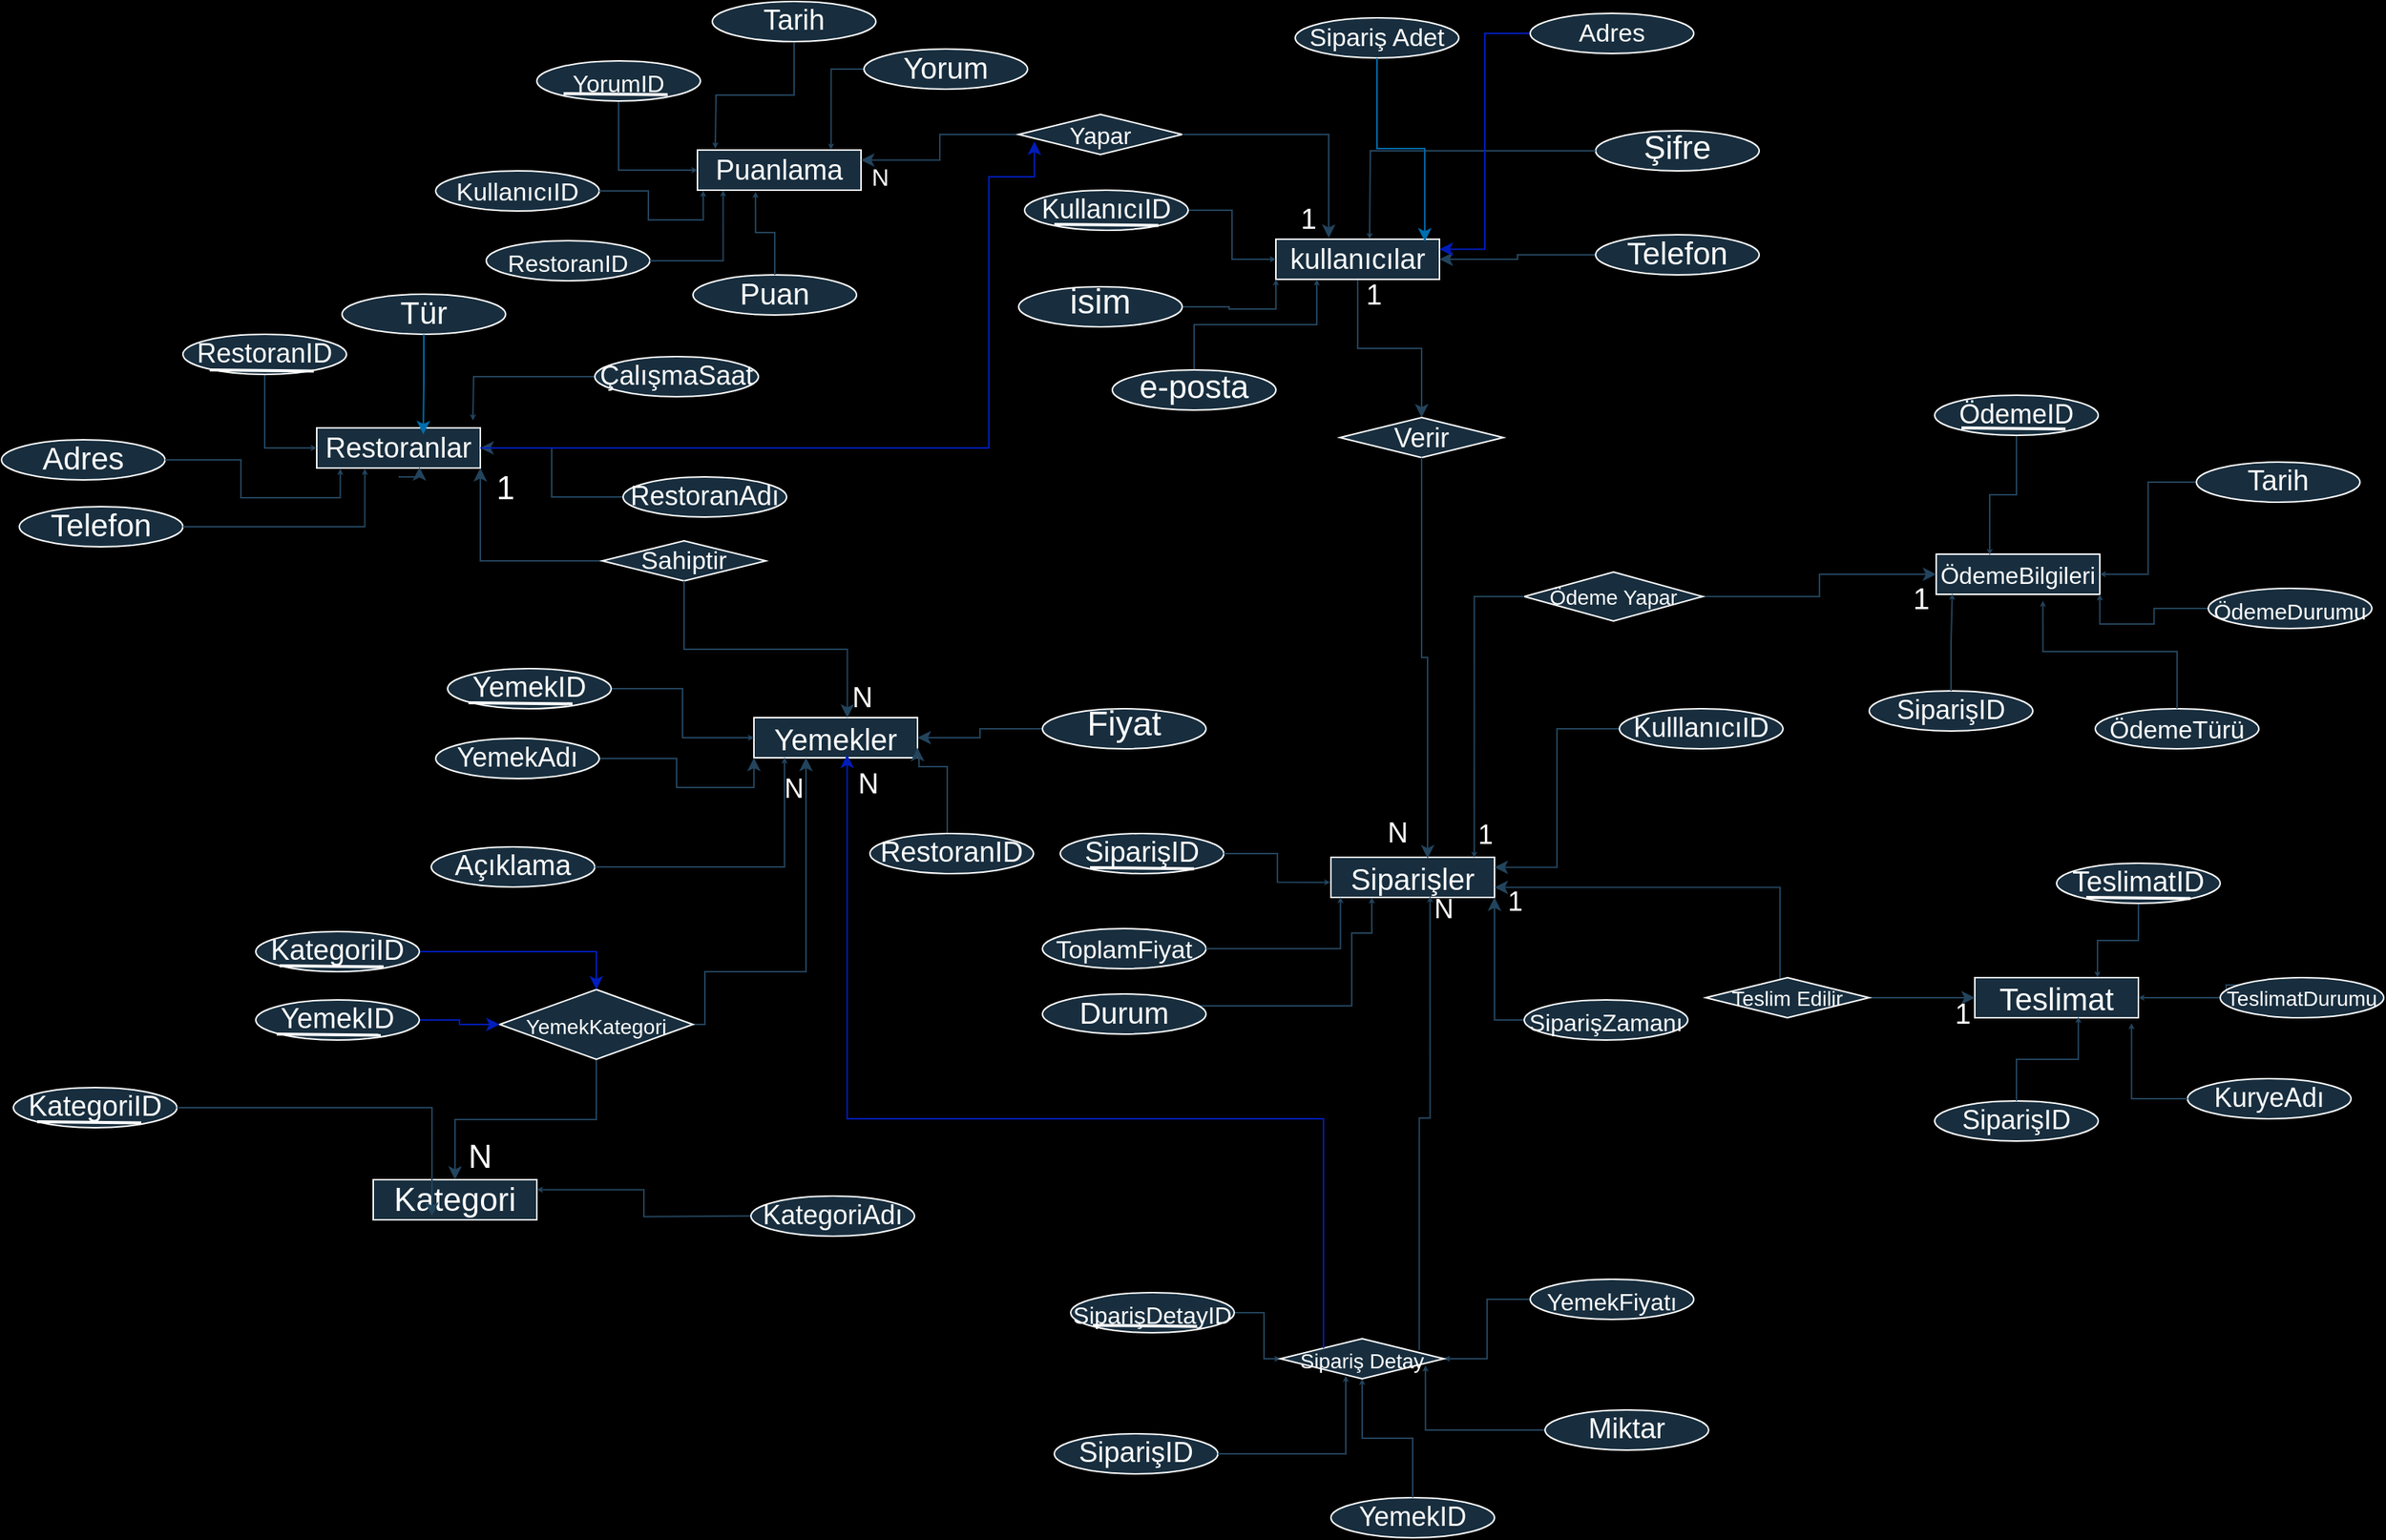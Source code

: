 <mxfile version="26.0.3">
  <diagram name="Page-1" id="SiRB-Dec5lN9ryOhnOt4">
    <mxGraphModel dx="1800" dy="1153" grid="0" gridSize="4" guides="1" tooltips="1" connect="1" arrows="1" fold="1" page="0" pageScale="1" pageWidth="850" pageHeight="1100" background="#000000" math="0" shadow="0">
      <root>
        <mxCell id="0" />
        <mxCell id="1" parent="0" />
        <mxCell id="rgg1BvajTvkb6stmxqCp-159" style="edgeStyle=orthogonalEdgeStyle;rounded=0;orthogonalLoop=1;jettySize=auto;html=1;entryX=0.5;entryY=0;entryDx=0;entryDy=0;labelBackgroundColor=none;fontColor=default;strokeColor=#23445D;" parent="1" source="rgg1BvajTvkb6stmxqCp-10" target="rgg1BvajTvkb6stmxqCp-158" edge="1">
          <mxGeometry relative="1" as="geometry" />
        </mxCell>
        <mxCell id="rgg1BvajTvkb6stmxqCp-10" value="kullanıcılar" style="rounded=0;whiteSpace=wrap;html=1;strokeWidth=1;perimeterSpacing=0;fontSize=19;labelBackgroundColor=none;fillColor=#182E3E;strokeColor=#FFFFFF;fontColor=#FFFFFF;" parent="1" vertex="1">
          <mxGeometry x="537" y="64" width="110" height="27" as="geometry" />
        </mxCell>
        <mxCell id="rgg1BvajTvkb6stmxqCp-18" style="edgeStyle=orthogonalEdgeStyle;rounded=0;orthogonalLoop=1;jettySize=auto;html=1;entryX=0;entryY=0.5;entryDx=0;entryDy=0;fontSize=10;spacing=1;verticalAlign=middle;fontFamily=Helvetica;strokeWidth=1;endSize=1;labelBackgroundColor=none;fontColor=default;strokeColor=#23445D;" parent="1" source="rgg1BvajTvkb6stmxqCp-11" target="rgg1BvajTvkb6stmxqCp-10" edge="1">
          <mxGeometry relative="1" as="geometry" />
        </mxCell>
        <mxCell id="rgg1BvajTvkb6stmxqCp-11" value="&lt;font style=&quot;font-size: 18px;&quot;&gt;KullanıcıID&lt;/font&gt;" style="ellipse;whiteSpace=wrap;html=1;verticalAlign=bottom;labelBackgroundColor=none;fontSize=18;fillColor=#182E3E;strokeColor=#FFFFFF;fontColor=#FFFFFF;" parent="1" vertex="1">
          <mxGeometry x="368" y="31" width="110" height="27" as="geometry" />
        </mxCell>
        <mxCell id="rgg1BvajTvkb6stmxqCp-21" style="edgeStyle=orthogonalEdgeStyle;rounded=0;orthogonalLoop=1;jettySize=auto;html=1;entryX=0;entryY=1;entryDx=0;entryDy=0;strokeWidth=1;align=center;verticalAlign=middle;spacing=1;fontFamily=Helvetica;fontSize=10;fontColor=default;labelBackgroundColor=none;endArrow=classic;endSize=1;strokeColor=#23445D;" parent="1" source="rgg1BvajTvkb6stmxqCp-12" target="rgg1BvajTvkb6stmxqCp-10" edge="1">
          <mxGeometry relative="1" as="geometry" />
        </mxCell>
        <mxCell id="rgg1BvajTvkb6stmxqCp-12" value="&lt;span style=&quot;font-size: 23px;&quot;&gt;isim&lt;/span&gt;" style="ellipse;whiteSpace=wrap;html=1;verticalAlign=bottom;labelBackgroundColor=none;fontSize=23;fillColor=#182E3E;strokeColor=#FFFFFF;fontColor=#FFFFFF;" parent="1" vertex="1">
          <mxGeometry x="364" y="96" width="110" height="27" as="geometry" />
        </mxCell>
        <mxCell id="rgg1BvajTvkb6stmxqCp-216" style="edgeStyle=orthogonalEdgeStyle;rounded=0;orthogonalLoop=1;jettySize=auto;html=1;entryX=0.25;entryY=1;entryDx=0;entryDy=0;strokeWidth=1;align=center;verticalAlign=middle;spacing=1;fontFamily=Helvetica;fontSize=10;fontColor=default;labelBackgroundColor=none;endArrow=classic;endSize=1;strokeColor=#23445D;" parent="1" source="rgg1BvajTvkb6stmxqCp-13" target="rgg1BvajTvkb6stmxqCp-10" edge="1">
          <mxGeometry relative="1" as="geometry" />
        </mxCell>
        <mxCell id="rgg1BvajTvkb6stmxqCp-13" value="&lt;span style=&quot;font-size: 22px;&quot;&gt;e-posta&lt;/span&gt;" style="ellipse;whiteSpace=wrap;html=1;verticalAlign=bottom;labelBackgroundColor=none;fontSize=22;fillColor=#182E3E;strokeColor=#FFFFFF;fontColor=#FFFFFF;" parent="1" vertex="1">
          <mxGeometry x="427" y="152" width="110" height="27" as="geometry" />
        </mxCell>
        <mxCell id="rgg1BvajTvkb6stmxqCp-217" style="edgeStyle=orthogonalEdgeStyle;rounded=0;orthogonalLoop=1;jettySize=auto;html=1;entryX=1;entryY=0.5;entryDx=0;entryDy=0;labelBackgroundColor=none;fontColor=default;strokeColor=#23445D;" parent="1" source="rgg1BvajTvkb6stmxqCp-14" target="rgg1BvajTvkb6stmxqCp-10" edge="1">
          <mxGeometry relative="1" as="geometry" />
        </mxCell>
        <mxCell id="rgg1BvajTvkb6stmxqCp-14" value="&lt;span style=&quot;font-size: 21px;&quot;&gt;Telefon&lt;/span&gt;" style="ellipse;whiteSpace=wrap;html=1;verticalAlign=bottom;labelBackgroundColor=none;fontSize=21;fillColor=#182E3E;strokeColor=#FFFFFF;fontColor=#FFFFFF;" parent="1" vertex="1">
          <mxGeometry x="752" y="61" width="110" height="27" as="geometry" />
        </mxCell>
        <mxCell id="rgg1BvajTvkb6stmxqCp-15" value="&lt;font style=&quot;font-size: 22px;&quot;&gt;Şifre&lt;/font&gt;" style="ellipse;whiteSpace=wrap;html=1;verticalAlign=bottom;labelBackgroundColor=none;fontSize=22;fillColor=#182E3E;strokeColor=#FFFFFF;fontColor=#FFFFFF;" parent="1" vertex="1">
          <mxGeometry x="752" y="-9" width="110" height="27" as="geometry" />
        </mxCell>
        <mxCell id="rgg1BvajTvkb6stmxqCp-23" style="edgeStyle=orthogonalEdgeStyle;rounded=0;orthogonalLoop=1;jettySize=auto;html=1;entryX=1.029;entryY=0.13;entryDx=0;entryDy=0;entryPerimeter=0;exitX=0;exitY=0.5;exitDx=0;exitDy=0;strokeWidth=1;align=center;verticalAlign=middle;spacing=1;fontFamily=Helvetica;fontSize=10;fontColor=default;labelBackgroundColor=none;endArrow=classic;endSize=1;strokeColor=#23445D;" parent="1" source="rgg1BvajTvkb6stmxqCp-15" edge="1">
          <mxGeometry relative="1" as="geometry">
            <mxPoint x="622.97" y="57.4" as="sourcePoint" />
            <mxPoint x="600" y="63.96" as="targetPoint" />
          </mxGeometry>
        </mxCell>
        <mxCell id="rgg1BvajTvkb6stmxqCp-27" value="Restoranlar" style="rounded=0;whiteSpace=wrap;html=1;strokeWidth=1;perimeterSpacing=0;fontSize=19;labelBackgroundColor=none;fillColor=#182E3E;strokeColor=#FFFFFF;fontColor=#FFFFFF;" parent="1" vertex="1">
          <mxGeometry x="-108" y="191" width="110" height="27" as="geometry" />
        </mxCell>
        <mxCell id="rgg1BvajTvkb6stmxqCp-35" style="edgeStyle=orthogonalEdgeStyle;rounded=0;orthogonalLoop=1;jettySize=auto;html=1;entryX=0;entryY=0.5;entryDx=0;entryDy=0;strokeWidth=1;align=center;verticalAlign=middle;spacing=1;fontFamily=Helvetica;fontSize=10;fontColor=default;labelBackgroundColor=none;endArrow=classic;endSize=1;strokeColor=#23445D;" parent="1" source="rgg1BvajTvkb6stmxqCp-28" target="rgg1BvajTvkb6stmxqCp-27" edge="1">
          <mxGeometry relative="1" as="geometry" />
        </mxCell>
        <mxCell id="rgg1BvajTvkb6stmxqCp-28" value="&lt;span style=&quot;font-size: 18px;&quot;&gt;RestoranID&lt;/span&gt;" style="ellipse;whiteSpace=wrap;html=1;verticalAlign=bottom;labelBackgroundColor=none;fontSize=18;fillColor=#182E3E;strokeColor=#FFFFFF;fontColor=#FFFFFF;" parent="1" vertex="1">
          <mxGeometry x="-198" y="128" width="110" height="27" as="geometry" />
        </mxCell>
        <mxCell id="rgg1BvajTvkb6stmxqCp-211" style="edgeStyle=orthogonalEdgeStyle;rounded=0;orthogonalLoop=1;jettySize=auto;html=1;entryX=1;entryY=0.5;entryDx=0;entryDy=0;labelBackgroundColor=none;fontColor=default;strokeColor=#23445D;" parent="1" source="rgg1BvajTvkb6stmxqCp-31" target="rgg1BvajTvkb6stmxqCp-27" edge="1">
          <mxGeometry relative="1" as="geometry" />
        </mxCell>
        <mxCell id="rgg1BvajTvkb6stmxqCp-31" value="&lt;span style=&quot;font-size: 18px;&quot;&gt;RestoranAdı&lt;/span&gt;" style="ellipse;whiteSpace=wrap;html=1;verticalAlign=bottom;labelBackgroundColor=none;fontSize=18;fillColor=#182E3E;strokeColor=#FFFFFF;fontColor=#FFFFFF;" parent="1" vertex="1">
          <mxGeometry x="98" y="224" width="110" height="27" as="geometry" />
        </mxCell>
        <mxCell id="rgg1BvajTvkb6stmxqCp-32" value="&lt;span style=&quot;font-size: 21px;&quot;&gt;Adres&lt;/span&gt;" style="ellipse;whiteSpace=wrap;html=1;verticalAlign=bottom;labelBackgroundColor=none;fontSize=21;fillColor=#182E3E;strokeColor=#FFFFFF;fontColor=#FFFFFF;" parent="1" vertex="1">
          <mxGeometry x="-320" y="199" width="110" height="27" as="geometry" />
        </mxCell>
        <mxCell id="rgg1BvajTvkb6stmxqCp-33" value="&lt;span style=&quot;font-size: 21px;&quot;&gt;Telefon&lt;/span&gt;" style="ellipse;whiteSpace=wrap;html=1;verticalAlign=bottom;labelBackgroundColor=none;fontSize=21;fillColor=#182E3E;strokeColor=#FFFFFF;fontColor=#FFFFFF;" parent="1" vertex="1">
          <mxGeometry x="-308" y="244" width="110" height="27" as="geometry" />
        </mxCell>
        <mxCell id="rgg1BvajTvkb6stmxqCp-41" style="edgeStyle=orthogonalEdgeStyle;rounded=0;orthogonalLoop=1;jettySize=auto;html=1;strokeWidth=1;align=center;verticalAlign=middle;spacing=1;fontFamily=Helvetica;fontSize=10;fontColor=default;labelBackgroundColor=none;endArrow=classic;endSize=1;strokeColor=#23445D;" parent="1" source="rgg1BvajTvkb6stmxqCp-34" edge="1">
          <mxGeometry relative="1" as="geometry">
            <mxPoint x="-3" y="186" as="targetPoint" />
          </mxGeometry>
        </mxCell>
        <mxCell id="rgg1BvajTvkb6stmxqCp-34" value="&lt;span style=&quot;font-size: 18px;&quot;&gt;ÇalışmaSaat&lt;/span&gt;" style="ellipse;whiteSpace=wrap;html=1;verticalAlign=bottom;labelBackgroundColor=none;fontSize=18;fillColor=#182E3E;strokeColor=#FFFFFF;fontColor=#FFFFFF;" parent="1" vertex="1">
          <mxGeometry x="79" y="143" width="110" height="27" as="geometry" />
        </mxCell>
        <mxCell id="rgg1BvajTvkb6stmxqCp-38" style="edgeStyle=orthogonalEdgeStyle;rounded=0;orthogonalLoop=1;jettySize=auto;html=1;entryX=0.144;entryY=1.019;entryDx=0;entryDy=0;entryPerimeter=0;strokeWidth=1;align=center;verticalAlign=middle;spacing=1;fontFamily=Helvetica;fontSize=10;fontColor=default;labelBackgroundColor=none;endArrow=classic;endSize=1;strokeColor=#23445D;" parent="1" source="rgg1BvajTvkb6stmxqCp-32" target="rgg1BvajTvkb6stmxqCp-27" edge="1">
          <mxGeometry relative="1" as="geometry" />
        </mxCell>
        <mxCell id="rgg1BvajTvkb6stmxqCp-40" style="edgeStyle=orthogonalEdgeStyle;rounded=0;orthogonalLoop=1;jettySize=auto;html=1;entryX=0.294;entryY=1.019;entryDx=0;entryDy=0;entryPerimeter=0;strokeWidth=1;align=center;verticalAlign=middle;spacing=1;fontFamily=Helvetica;fontSize=10;fontColor=default;labelBackgroundColor=none;endArrow=classic;endSize=1;strokeColor=#23445D;" parent="1" source="rgg1BvajTvkb6stmxqCp-33" target="rgg1BvajTvkb6stmxqCp-27" edge="1">
          <mxGeometry relative="1" as="geometry" />
        </mxCell>
        <mxCell id="rgg1BvajTvkb6stmxqCp-42" value="Yemekler" style="rounded=0;whiteSpace=wrap;html=1;strokeWidth=1;perimeterSpacing=0;fontSize=20;labelBackgroundColor=none;fillColor=#182E3E;strokeColor=#FFFFFF;fontColor=#FFFFFF;" parent="1" vertex="1">
          <mxGeometry x="186" y="386" width="110" height="27" as="geometry" />
        </mxCell>
        <mxCell id="rgg1BvajTvkb6stmxqCp-49" style="edgeStyle=orthogonalEdgeStyle;rounded=0;orthogonalLoop=1;jettySize=auto;html=1;entryX=0;entryY=0.5;entryDx=0;entryDy=0;strokeWidth=1;align=center;verticalAlign=middle;spacing=1;fontFamily=Helvetica;fontSize=10;fontColor=default;labelBackgroundColor=none;endArrow=classic;endSize=1;strokeColor=#23445D;" parent="1" source="rgg1BvajTvkb6stmxqCp-43" target="rgg1BvajTvkb6stmxqCp-42" edge="1">
          <mxGeometry relative="1" as="geometry" />
        </mxCell>
        <mxCell id="rgg1BvajTvkb6stmxqCp-43" value="&lt;span style=&quot;font-size: 19px;&quot;&gt;YemekID&lt;/span&gt;" style="ellipse;whiteSpace=wrap;html=1;verticalAlign=bottom;labelBackgroundColor=none;fontSize=19;fillColor=#182E3E;strokeColor=#FFFFFF;fontColor=#FFFFFF;" parent="1" vertex="1">
          <mxGeometry x="-20" y="353" width="110" height="27" as="geometry" />
        </mxCell>
        <mxCell id="rgg1BvajTvkb6stmxqCp-209" style="edgeStyle=orthogonalEdgeStyle;rounded=0;orthogonalLoop=1;jettySize=auto;html=1;entryX=0;entryY=1;entryDx=0;entryDy=0;labelBackgroundColor=none;fontColor=default;strokeColor=#23445D;" parent="1" source="rgg1BvajTvkb6stmxqCp-44" target="rgg1BvajTvkb6stmxqCp-42" edge="1">
          <mxGeometry relative="1" as="geometry" />
        </mxCell>
        <mxCell id="rgg1BvajTvkb6stmxqCp-44" value="&lt;span style=&quot;font-size: 18px;&quot;&gt;YemekAdı&lt;/span&gt;" style="ellipse;whiteSpace=wrap;html=1;verticalAlign=bottom;labelBackgroundColor=none;fontSize=18;fillColor=#182E3E;strokeColor=#FFFFFF;fontColor=#FFFFFF;" parent="1" vertex="1">
          <mxGeometry x="-28" y="400" width="110" height="27" as="geometry" />
        </mxCell>
        <mxCell id="rgg1BvajTvkb6stmxqCp-45" value="&lt;span style=&quot;font-size: 19px;&quot;&gt;Açıklama&lt;/span&gt;" style="ellipse;whiteSpace=wrap;html=1;verticalAlign=bottom;labelBackgroundColor=none;fontSize=19;fillColor=#182E3E;strokeColor=#FFFFFF;fontColor=#FFFFFF;" parent="1" vertex="1">
          <mxGeometry x="-31" y="473" width="110" height="27" as="geometry" />
        </mxCell>
        <mxCell id="rgg1BvajTvkb6stmxqCp-248" style="edgeStyle=orthogonalEdgeStyle;rounded=0;orthogonalLoop=1;jettySize=auto;html=1;entryX=1;entryY=0.5;entryDx=0;entryDy=0;labelBackgroundColor=none;fontColor=default;strokeColor=#23445D;" parent="1" source="rgg1BvajTvkb6stmxqCp-46" target="rgg1BvajTvkb6stmxqCp-42" edge="1">
          <mxGeometry relative="1" as="geometry" />
        </mxCell>
        <mxCell id="rgg1BvajTvkb6stmxqCp-46" value="&lt;span style=&quot;font-size: 23px;&quot;&gt;Fiyat&lt;/span&gt;" style="ellipse;whiteSpace=wrap;html=1;verticalAlign=bottom;labelBackgroundColor=none;fontSize=23;fillColor=#182E3E;strokeColor=#FFFFFF;fontColor=#FFFFFF;" parent="1" vertex="1">
          <mxGeometry x="380" y="380" width="110" height="27" as="geometry" />
        </mxCell>
        <mxCell id="rgg1BvajTvkb6stmxqCp-208" style="edgeStyle=orthogonalEdgeStyle;rounded=0;orthogonalLoop=1;jettySize=auto;html=1;entryX=1;entryY=0.75;entryDx=0;entryDy=0;labelBackgroundColor=none;fontColor=default;strokeColor=#23445D;" parent="1" source="rgg1BvajTvkb6stmxqCp-48" target="rgg1BvajTvkb6stmxqCp-42" edge="1">
          <mxGeometry relative="1" as="geometry">
            <mxPoint x="296" y="412" as="targetPoint" />
            <Array as="points">
              <mxPoint x="316" y="419" />
              <mxPoint x="297" y="419" />
              <mxPoint x="297" y="412" />
            </Array>
          </mxGeometry>
        </mxCell>
        <mxCell id="rgg1BvajTvkb6stmxqCp-48" value="&lt;span style=&quot;font-size: 19px;&quot;&gt;RestoranID&lt;/span&gt;" style="ellipse;whiteSpace=wrap;html=1;verticalAlign=bottom;labelBackgroundColor=none;fontSize=19;fillColor=#182E3E;strokeColor=#FFFFFF;fontColor=#FFFFFF;" parent="1" vertex="1">
          <mxGeometry x="264" y="464" width="110" height="27" as="geometry" />
        </mxCell>
        <mxCell id="rgg1BvajTvkb6stmxqCp-51" style="edgeStyle=orthogonalEdgeStyle;rounded=0;orthogonalLoop=1;jettySize=auto;html=1;entryX=0.187;entryY=0.991;entryDx=0;entryDy=0;entryPerimeter=0;strokeWidth=1;align=center;verticalAlign=middle;spacing=1;fontFamily=Helvetica;fontSize=10;fontColor=default;labelBackgroundColor=none;endArrow=classic;endSize=1;strokeColor=#23445D;" parent="1" source="rgg1BvajTvkb6stmxqCp-45" target="rgg1BvajTvkb6stmxqCp-42" edge="1">
          <mxGeometry relative="1" as="geometry" />
        </mxCell>
        <mxCell id="rgg1BvajTvkb6stmxqCp-55" value="Siparişler" style="rounded=0;whiteSpace=wrap;html=1;strokeWidth=1;perimeterSpacing=0;fontSize=20;labelBackgroundColor=none;verticalAlign=middle;fillColor=#182E3E;strokeColor=#FFFFFF;fontColor=#FFFFFF;" parent="1" vertex="1">
          <mxGeometry x="574" y="480" width="110" height="27" as="geometry" />
        </mxCell>
        <mxCell id="rgg1BvajTvkb6stmxqCp-56" value="&lt;span style=&quot;font-size: 19px;&quot;&gt;SiparişID&lt;/span&gt;" style="ellipse;whiteSpace=wrap;html=1;verticalAlign=bottom;labelBackgroundColor=none;fontSize=19;fillColor=#182E3E;strokeColor=#FFFFFF;fontColor=#FFFFFF;" parent="1" vertex="1">
          <mxGeometry x="392" y="464" width="110" height="27" as="geometry" />
        </mxCell>
        <mxCell id="rgg1BvajTvkb6stmxqCp-246" style="edgeStyle=orthogonalEdgeStyle;rounded=0;orthogonalLoop=1;jettySize=auto;html=1;entryX=1;entryY=1;entryDx=0;entryDy=0;labelBackgroundColor=none;fontColor=default;strokeColor=#23445D;" parent="1" source="rgg1BvajTvkb6stmxqCp-60" target="rgg1BvajTvkb6stmxqCp-55" edge="1">
          <mxGeometry relative="1" as="geometry" />
        </mxCell>
        <mxCell id="rgg1BvajTvkb6stmxqCp-60" value="&lt;span style=&quot;font-size: 16px;&quot;&gt;SiparişZamanı&lt;/span&gt;" style="ellipse;whiteSpace=wrap;html=1;verticalAlign=bottom;labelBackgroundColor=none;fontSize=16;fillColor=#182E3E;strokeColor=#FFFFFF;fontColor=#FFFFFF;" parent="1" vertex="1">
          <mxGeometry x="704" y="576" width="110" height="27" as="geometry" />
        </mxCell>
        <mxCell id="rgg1BvajTvkb6stmxqCp-263" style="edgeStyle=orthogonalEdgeStyle;rounded=0;orthogonalLoop=1;jettySize=auto;html=1;entryX=1;entryY=0.25;entryDx=0;entryDy=0;labelBackgroundColor=none;fontColor=default;strokeColor=#23445D;" parent="1" source="rgg1BvajTvkb6stmxqCp-61" target="rgg1BvajTvkb6stmxqCp-55" edge="1">
          <mxGeometry relative="1" as="geometry" />
        </mxCell>
        <mxCell id="rgg1BvajTvkb6stmxqCp-61" value="&lt;span style=&quot;font-size: 18px;&quot;&gt;KulllanıcıID&lt;/span&gt;" style="ellipse;whiteSpace=wrap;html=1;verticalAlign=bottom;labelBackgroundColor=none;fontSize=18;fillColor=#182E3E;strokeColor=#FFFFFF;fontColor=#FFFFFF;" parent="1" vertex="1">
          <mxGeometry x="768" y="380" width="110" height="27" as="geometry" />
        </mxCell>
        <mxCell id="rgg1BvajTvkb6stmxqCp-62" value="&lt;span style=&quot;font-size: 17px;&quot;&gt;ToplamFiyat&lt;/span&gt;" style="ellipse;whiteSpace=wrap;html=1;verticalAlign=bottom;labelBackgroundColor=none;fontSize=17;fillColor=#182E3E;strokeColor=#FFFFFF;fontColor=#FFFFFF;" parent="1" vertex="1">
          <mxGeometry x="380" y="528" width="110" height="27" as="geometry" />
        </mxCell>
        <mxCell id="rgg1BvajTvkb6stmxqCp-67" style="edgeStyle=orthogonalEdgeStyle;rounded=0;orthogonalLoop=1;jettySize=auto;html=1;entryX=0.25;entryY=1;entryDx=0;entryDy=0;strokeWidth=1;align=center;verticalAlign=middle;spacing=1;fontFamily=Helvetica;fontSize=10;fontColor=default;labelBackgroundColor=none;endArrow=classic;endSize=1;strokeColor=#23445D;" parent="1" source="rgg1BvajTvkb6stmxqCp-63" target="rgg1BvajTvkb6stmxqCp-55" edge="1">
          <mxGeometry relative="1" as="geometry">
            <Array as="points">
              <mxPoint x="588" y="580" />
              <mxPoint x="588" y="531" />
              <mxPoint x="602" y="531" />
            </Array>
          </mxGeometry>
        </mxCell>
        <mxCell id="rgg1BvajTvkb6stmxqCp-63" value="&lt;span style=&quot;font-size: 20px;&quot;&gt;Durum&lt;/span&gt;" style="ellipse;whiteSpace=wrap;html=1;verticalAlign=bottom;labelBackgroundColor=none;fontSize=20;fillColor=#182E3E;strokeColor=#FFFFFF;fontColor=#FFFFFF;" parent="1" vertex="1">
          <mxGeometry x="380" y="572" width="110" height="27" as="geometry" />
        </mxCell>
        <mxCell id="rgg1BvajTvkb6stmxqCp-65" style="edgeStyle=orthogonalEdgeStyle;rounded=0;orthogonalLoop=1;jettySize=auto;html=1;entryX=-0.004;entryY=0.624;entryDx=0;entryDy=0;entryPerimeter=0;strokeWidth=1;align=center;verticalAlign=middle;spacing=1;fontFamily=Helvetica;fontSize=10;fontColor=default;labelBackgroundColor=none;endArrow=classic;endSize=1;strokeColor=#23445D;" parent="1" source="rgg1BvajTvkb6stmxqCp-56" target="rgg1BvajTvkb6stmxqCp-55" edge="1">
          <mxGeometry relative="1" as="geometry" />
        </mxCell>
        <mxCell id="rgg1BvajTvkb6stmxqCp-76" style="edgeStyle=orthogonalEdgeStyle;rounded=0;orthogonalLoop=1;jettySize=auto;html=1;entryX=0;entryY=0.5;entryDx=0;entryDy=0;strokeWidth=1;align=center;verticalAlign=middle;spacing=1;fontFamily=Helvetica;fontSize=10;fontColor=default;labelBackgroundColor=none;endArrow=classic;endSize=1;strokeColor=#23445D;" parent="1" source="rgg1BvajTvkb6stmxqCp-71" target="zRAUlzC_x7UfzdTdLHH2-17" edge="1">
          <mxGeometry relative="1" as="geometry">
            <mxPoint x="535" y="813.5" as="targetPoint" />
          </mxGeometry>
        </mxCell>
        <mxCell id="rgg1BvajTvkb6stmxqCp-71" value="&lt;span style=&quot;font-size: 16px;&quot;&gt;SiparişDetayID&lt;/span&gt;" style="ellipse;whiteSpace=wrap;html=1;verticalAlign=bottom;labelBackgroundColor=none;fontSize=16;fillColor=#182E3E;strokeColor=#FFFFFF;fontColor=#FFFFFF;" parent="1" vertex="1">
          <mxGeometry x="399" y="773" width="110" height="27" as="geometry" />
        </mxCell>
        <mxCell id="rgg1BvajTvkb6stmxqCp-72" value="&lt;span style=&quot;font-size: 19px;&quot;&gt;SiparişID&lt;/span&gt;" style="ellipse;whiteSpace=wrap;html=1;verticalAlign=bottom;labelBackgroundColor=none;fontSize=19;fillColor=#182E3E;strokeColor=#FFFFFF;fontColor=#FFFFFF;" parent="1" vertex="1">
          <mxGeometry x="388" y="868" width="110" height="27" as="geometry" />
        </mxCell>
        <mxCell id="rgg1BvajTvkb6stmxqCp-73" value="&lt;span style=&quot;font-size: 18px;&quot;&gt;YemekID&lt;/span&gt;" style="ellipse;whiteSpace=wrap;html=1;verticalAlign=bottom;labelBackgroundColor=none;fontSize=18;fillColor=#182E3E;strokeColor=#FFFFFF;fontColor=#FFFFFF;" parent="1" vertex="1">
          <mxGeometry x="574" y="911" width="110" height="27" as="geometry" />
        </mxCell>
        <mxCell id="rgg1BvajTvkb6stmxqCp-80" style="edgeStyle=orthogonalEdgeStyle;rounded=0;orthogonalLoop=1;jettySize=auto;html=1;entryX=0.887;entryY=0.668;entryDx=0;entryDy=0;strokeWidth=1;align=center;verticalAlign=middle;spacing=1;fontFamily=Helvetica;fontSize=10;fontColor=default;labelBackgroundColor=none;endArrow=classic;endSize=1;strokeColor=#23445D;entryPerimeter=0;" parent="1" source="rgg1BvajTvkb6stmxqCp-74" target="zRAUlzC_x7UfzdTdLHH2-17" edge="1">
          <mxGeometry relative="1" as="geometry">
            <mxPoint x="645" y="827" as="targetPoint" />
          </mxGeometry>
        </mxCell>
        <mxCell id="rgg1BvajTvkb6stmxqCp-74" value="&lt;span style=&quot;font-size: 19px;&quot;&gt;Miktar&lt;/span&gt;" style="ellipse;whiteSpace=wrap;html=1;verticalAlign=bottom;labelBackgroundColor=none;fontSize=19;fillColor=#182E3E;strokeColor=#FFFFFF;fontColor=#FFFFFF;" parent="1" vertex="1">
          <mxGeometry x="718" y="852" width="110" height="27" as="geometry" />
        </mxCell>
        <mxCell id="rgg1BvajTvkb6stmxqCp-79" style="edgeStyle=orthogonalEdgeStyle;rounded=0;orthogonalLoop=1;jettySize=auto;html=1;entryX=1;entryY=0.5;entryDx=0;entryDy=0;strokeWidth=1;align=center;verticalAlign=middle;spacing=1;fontFamily=Helvetica;fontSize=10;fontColor=default;labelBackgroundColor=none;endArrow=classic;endSize=1;strokeColor=#23445D;" parent="1" source="rgg1BvajTvkb6stmxqCp-75" target="zRAUlzC_x7UfzdTdLHH2-17" edge="1">
          <mxGeometry relative="1" as="geometry">
            <mxPoint x="645" y="813.5" as="targetPoint" />
          </mxGeometry>
        </mxCell>
        <mxCell id="rgg1BvajTvkb6stmxqCp-75" value="&lt;span style=&quot;font-size: 16px;&quot;&gt;YemekFiyatı&lt;/span&gt;" style="ellipse;whiteSpace=wrap;html=1;verticalAlign=bottom;labelBackgroundColor=none;fontSize=16;fillColor=#182E3E;strokeColor=#FFFFFF;fontColor=#FFFFFF;" parent="1" vertex="1">
          <mxGeometry x="708" y="764" width="110" height="27" as="geometry" />
        </mxCell>
        <mxCell id="rgg1BvajTvkb6stmxqCp-77" style="edgeStyle=orthogonalEdgeStyle;rounded=0;orthogonalLoop=1;jettySize=auto;html=1;entryX=0.4;entryY=0.926;entryDx=0;entryDy=0;entryPerimeter=0;strokeWidth=1;align=center;verticalAlign=middle;spacing=1;fontFamily=Helvetica;fontSize=10;fontColor=default;labelBackgroundColor=none;endArrow=classic;endSize=1;strokeColor=#23445D;" parent="1" source="rgg1BvajTvkb6stmxqCp-72" target="zRAUlzC_x7UfzdTdLHH2-17" edge="1">
          <mxGeometry relative="1" as="geometry">
            <mxPoint x="544.46" y="827" as="targetPoint" />
          </mxGeometry>
        </mxCell>
        <mxCell id="rgg1BvajTvkb6stmxqCp-78" style="edgeStyle=orthogonalEdgeStyle;rounded=0;orthogonalLoop=1;jettySize=auto;html=1;entryX=0.5;entryY=1;entryDx=0;entryDy=0;strokeWidth=1;align=center;verticalAlign=middle;spacing=1;fontFamily=Helvetica;fontSize=10;fontColor=default;labelBackgroundColor=none;endArrow=classic;endSize=1;strokeColor=#23445D;" parent="1" source="rgg1BvajTvkb6stmxqCp-73" target="zRAUlzC_x7UfzdTdLHH2-17" edge="1">
          <mxGeometry relative="1" as="geometry">
            <mxPoint x="558.65" y="828.026" as="targetPoint" />
          </mxGeometry>
        </mxCell>
        <mxCell id="rgg1BvajTvkb6stmxqCp-83" value="ÖdemeBilgileri" style="rounded=0;whiteSpace=wrap;html=1;strokeWidth=1;perimeterSpacing=0;fontSize=16;labelBackgroundColor=none;fillColor=#182E3E;strokeColor=#FFFFFF;fontColor=#FFFFFF;" parent="1" vertex="1">
          <mxGeometry x="981.05" y="276" width="110" height="27" as="geometry" />
        </mxCell>
        <mxCell id="rgg1BvajTvkb6stmxqCp-89" style="edgeStyle=orthogonalEdgeStyle;rounded=0;orthogonalLoop=1;jettySize=auto;html=1;entryX=0.327;entryY=0.02;entryDx=0;entryDy=0;strokeWidth=1;align=center;verticalAlign=middle;spacing=1;fontFamily=Helvetica;fontSize=10;fontColor=default;labelBackgroundColor=none;endArrow=classic;endSize=1;entryPerimeter=0;strokeColor=#23445D;" parent="1" source="rgg1BvajTvkb6stmxqCp-84" target="rgg1BvajTvkb6stmxqCp-83" edge="1">
          <mxGeometry relative="1" as="geometry" />
        </mxCell>
        <mxCell id="rgg1BvajTvkb6stmxqCp-84" value="&lt;span style=&quot;font-size: 18px;&quot;&gt;ÖdemeID&lt;/span&gt;" style="ellipse;whiteSpace=wrap;html=1;verticalAlign=bottom;labelBackgroundColor=none;fontSize=18;fillColor=#182E3E;strokeColor=#FFFFFF;fontColor=#FFFFFF;" parent="1" vertex="1">
          <mxGeometry x="980" y="169" width="110" height="27" as="geometry" />
        </mxCell>
        <mxCell id="rgg1BvajTvkb6stmxqCp-85" value="&lt;span style=&quot;font-size: 18px;&quot;&gt;SiparişID&lt;/span&gt;" style="ellipse;whiteSpace=wrap;html=1;verticalAlign=bottom;labelBackgroundColor=none;fontSize=18;fillColor=#182E3E;strokeColor=#FFFFFF;fontColor=#FFFFFF;" parent="1" vertex="1">
          <mxGeometry x="936" y="368" width="110" height="27" as="geometry" />
        </mxCell>
        <mxCell id="rgg1BvajTvkb6stmxqCp-86" value="&lt;span style=&quot;font-size: 17px;&quot;&gt;ÖdemeTürü&lt;/span&gt;" style="ellipse;whiteSpace=wrap;html=1;verticalAlign=bottom;labelBackgroundColor=none;fontSize=17;fillColor=#182E3E;strokeColor=#FFFFFF;fontColor=#FFFFFF;" parent="1" vertex="1">
          <mxGeometry x="1088" y="380" width="110" height="27" as="geometry" />
        </mxCell>
        <mxCell id="rgg1BvajTvkb6stmxqCp-93" style="edgeStyle=orthogonalEdgeStyle;rounded=0;orthogonalLoop=1;jettySize=auto;html=1;entryX=1;entryY=1;entryDx=0;entryDy=0;strokeWidth=1;align=center;verticalAlign=middle;spacing=1;fontFamily=Helvetica;fontSize=10;fontColor=default;labelBackgroundColor=none;endArrow=classic;endSize=1;strokeColor=#23445D;" parent="1" source="rgg1BvajTvkb6stmxqCp-87" target="rgg1BvajTvkb6stmxqCp-83" edge="1">
          <mxGeometry relative="1" as="geometry" />
        </mxCell>
        <mxCell id="rgg1BvajTvkb6stmxqCp-87" value="&lt;span style=&quot;font-size: 15px;&quot;&gt;ÖdemeDurumu&lt;/span&gt;" style="ellipse;whiteSpace=wrap;html=1;verticalAlign=bottom;labelBackgroundColor=none;fontSize=15;fillColor=#182E3E;strokeColor=#FFFFFF;fontColor=#FFFFFF;" parent="1" vertex="1">
          <mxGeometry x="1164" y="299" width="110" height="27" as="geometry" />
        </mxCell>
        <mxCell id="rgg1BvajTvkb6stmxqCp-92" style="edgeStyle=orthogonalEdgeStyle;rounded=0;orthogonalLoop=1;jettySize=auto;html=1;entryX=1;entryY=0.5;entryDx=0;entryDy=0;strokeWidth=1;align=center;verticalAlign=middle;spacing=1;fontFamily=Helvetica;fontSize=10;fontColor=default;labelBackgroundColor=none;endArrow=classic;endSize=1;strokeColor=#23445D;" parent="1" source="rgg1BvajTvkb6stmxqCp-88" target="rgg1BvajTvkb6stmxqCp-83" edge="1">
          <mxGeometry relative="1" as="geometry" />
        </mxCell>
        <mxCell id="rgg1BvajTvkb6stmxqCp-88" value="&lt;span style=&quot;font-size: 19px;&quot;&gt;Tarih&lt;/span&gt;" style="ellipse;whiteSpace=wrap;html=1;verticalAlign=bottom;labelBackgroundColor=none;fontSize=19;fillColor=#182E3E;strokeColor=#FFFFFF;fontColor=#FFFFFF;" parent="1" vertex="1">
          <mxGeometry x="1156" y="214" width="110" height="27" as="geometry" />
        </mxCell>
        <mxCell id="rgg1BvajTvkb6stmxqCp-90" style="edgeStyle=orthogonalEdgeStyle;rounded=0;orthogonalLoop=1;jettySize=auto;html=1;entryX=0.098;entryY=0.985;entryDx=0;entryDy=0;entryPerimeter=0;strokeWidth=1;align=center;verticalAlign=middle;spacing=1;fontFamily=Helvetica;fontSize=10;fontColor=default;labelBackgroundColor=none;endArrow=classic;endSize=1;strokeColor=#23445D;" parent="1" source="rgg1BvajTvkb6stmxqCp-85" target="rgg1BvajTvkb6stmxqCp-83" edge="1">
          <mxGeometry relative="1" as="geometry" />
        </mxCell>
        <mxCell id="rgg1BvajTvkb6stmxqCp-91" style="edgeStyle=orthogonalEdgeStyle;rounded=0;orthogonalLoop=1;jettySize=auto;html=1;entryX=0.652;entryY=1.16;entryDx=0;entryDy=0;entryPerimeter=0;strokeWidth=1;align=center;verticalAlign=middle;spacing=1;fontFamily=Helvetica;fontSize=10;fontColor=default;labelBackgroundColor=none;endArrow=classic;endSize=1;strokeColor=#23445D;" parent="1" source="rgg1BvajTvkb6stmxqCp-86" target="rgg1BvajTvkb6stmxqCp-83" edge="1">
          <mxGeometry relative="1" as="geometry" />
        </mxCell>
        <mxCell id="rgg1BvajTvkb6stmxqCp-94" value="Puanlama" style="rounded=0;whiteSpace=wrap;html=1;strokeWidth=1;perimeterSpacing=0;fontSize=19;labelBackgroundColor=none;fillColor=#182E3E;strokeColor=#FFFFFF;fontColor=#FFFFFF;" parent="1" vertex="1">
          <mxGeometry x="148" y="4" width="110" height="27" as="geometry" />
        </mxCell>
        <mxCell id="rgg1BvajTvkb6stmxqCp-101" style="edgeStyle=orthogonalEdgeStyle;rounded=0;orthogonalLoop=1;jettySize=auto;html=1;entryX=0;entryY=0.5;entryDx=0;entryDy=0;strokeWidth=1;align=center;verticalAlign=middle;spacing=1;fontFamily=Helvetica;fontSize=10;fontColor=default;labelBackgroundColor=none;endArrow=classic;endSize=1;strokeColor=#23445D;" parent="1" source="rgg1BvajTvkb6stmxqCp-95" target="rgg1BvajTvkb6stmxqCp-94" edge="1">
          <mxGeometry relative="1" as="geometry" />
        </mxCell>
        <mxCell id="rgg1BvajTvkb6stmxqCp-95" value="&lt;span style=&quot;font-size: 16px;&quot;&gt;YorumID&lt;/span&gt;" style="ellipse;whiteSpace=wrap;html=1;verticalAlign=bottom;labelBackgroundColor=none;fontSize=16;fillColor=#182E3E;strokeColor=#FFFFFF;fontColor=#FFFFFF;" parent="1" vertex="1">
          <mxGeometry x="40" y="-56.0" width="110" height="27" as="geometry" />
        </mxCell>
        <mxCell id="rgg1BvajTvkb6stmxqCp-96" value="&lt;span style=&quot;font-size: 17px;&quot;&gt;KullanıcıID&lt;/span&gt;" style="ellipse;whiteSpace=wrap;html=1;verticalAlign=bottom;labelBackgroundColor=none;fontSize=17;fillColor=#182E3E;strokeColor=#FFFFFF;fontColor=#FFFFFF;" parent="1" vertex="1">
          <mxGeometry x="-28" y="18.0" width="110" height="27" as="geometry" />
        </mxCell>
        <mxCell id="rgg1BvajTvkb6stmxqCp-97" value="&lt;span style=&quot;font-size: 16px;&quot;&gt;RestoranID&lt;/span&gt;" style="ellipse;whiteSpace=wrap;html=1;verticalAlign=bottom;labelBackgroundColor=none;fontSize=16;fillColor=#182E3E;strokeColor=#FFFFFF;fontColor=#FFFFFF;" parent="1" vertex="1">
          <mxGeometry x="6" y="64.96" width="110" height="27" as="geometry" />
        </mxCell>
        <mxCell id="rgg1BvajTvkb6stmxqCp-98" value="&lt;span style=&quot;font-size: 20px;&quot;&gt;Puan&lt;/span&gt;" style="ellipse;whiteSpace=wrap;html=1;verticalAlign=bottom;labelBackgroundColor=none;fontSize=20;fillColor=#182E3E;strokeColor=#FFFFFF;fontColor=#FFFFFF;" parent="1" vertex="1">
          <mxGeometry x="145" y="88.0" width="110" height="27" as="geometry" />
        </mxCell>
        <mxCell id="rgg1BvajTvkb6stmxqCp-106" style="edgeStyle=orthogonalEdgeStyle;rounded=0;orthogonalLoop=1;jettySize=auto;html=1;entryX=0.817;entryY=-0.01;entryDx=0;entryDy=0;strokeWidth=1;align=center;verticalAlign=middle;spacing=1;fontFamily=Helvetica;fontSize=10;fontColor=default;labelBackgroundColor=none;endArrow=classic;endSize=1;entryPerimeter=0;strokeColor=#23445D;" parent="1" source="rgg1BvajTvkb6stmxqCp-99" target="rgg1BvajTvkb6stmxqCp-94" edge="1">
          <mxGeometry relative="1" as="geometry" />
        </mxCell>
        <mxCell id="rgg1BvajTvkb6stmxqCp-99" value="&lt;span style=&quot;font-size: 20px;&quot;&gt;Yorum&lt;/span&gt;" style="ellipse;whiteSpace=wrap;html=1;verticalAlign=bottom;labelBackgroundColor=none;fontSize=20;fillColor=#182E3E;strokeColor=#FFFFFF;fontColor=#FFFFFF;" parent="1" vertex="1">
          <mxGeometry x="260" y="-64.0" width="110" height="27" as="geometry" />
        </mxCell>
        <mxCell id="rgg1BvajTvkb6stmxqCp-107" style="edgeStyle=orthogonalEdgeStyle;rounded=0;orthogonalLoop=1;jettySize=auto;html=1;strokeWidth=1;align=center;verticalAlign=middle;spacing=1;fontFamily=Helvetica;fontSize=10;fontColor=default;labelBackgroundColor=none;endArrow=classic;endSize=1;strokeColor=#23445D;" parent="1" source="rgg1BvajTvkb6stmxqCp-100" edge="1">
          <mxGeometry relative="1" as="geometry">
            <mxPoint x="160" y="3" as="targetPoint" />
          </mxGeometry>
        </mxCell>
        <mxCell id="rgg1BvajTvkb6stmxqCp-100" value="&lt;span style=&quot;font-size: 19px;&quot;&gt;Tarih&lt;/span&gt;" style="ellipse;whiteSpace=wrap;html=1;verticalAlign=bottom;labelBackgroundColor=none;fontSize=19;fillColor=#182E3E;strokeColor=#FFFFFF;fontColor=#FFFFFF;" parent="1" vertex="1">
          <mxGeometry x="158" y="-96" width="110" height="27" as="geometry" />
        </mxCell>
        <mxCell id="rgg1BvajTvkb6stmxqCp-102" style="edgeStyle=orthogonalEdgeStyle;rounded=0;orthogonalLoop=1;jettySize=auto;html=1;entryX=0.035;entryY=1.011;entryDx=0;entryDy=0;entryPerimeter=0;strokeWidth=1;align=center;verticalAlign=middle;spacing=1;fontFamily=Helvetica;fontSize=10;fontColor=default;labelBackgroundColor=none;endArrow=classic;endSize=1;strokeColor=#23445D;" parent="1" source="rgg1BvajTvkb6stmxqCp-96" target="rgg1BvajTvkb6stmxqCp-94" edge="1">
          <mxGeometry relative="1" as="geometry" />
        </mxCell>
        <mxCell id="rgg1BvajTvkb6stmxqCp-105" style="edgeStyle=orthogonalEdgeStyle;rounded=0;orthogonalLoop=1;jettySize=auto;html=1;entryX=0.355;entryY=1.04;entryDx=0;entryDy=0;entryPerimeter=0;strokeWidth=1;align=center;verticalAlign=middle;spacing=1;fontFamily=Helvetica;fontSize=10;fontColor=default;labelBackgroundColor=none;endArrow=classic;endSize=1;strokeColor=#23445D;" parent="1" source="rgg1BvajTvkb6stmxqCp-98" target="rgg1BvajTvkb6stmxqCp-94" edge="1">
          <mxGeometry relative="1" as="geometry" />
        </mxCell>
        <mxCell id="rgg1BvajTvkb6stmxqCp-118" value="Kategori" style="rounded=0;whiteSpace=wrap;html=1;strokeWidth=1;perimeterSpacing=0;fontSize=22;labelBackgroundColor=none;fillColor=#182E3E;strokeColor=#FFFFFF;fontColor=#FFFFFF;" parent="1" vertex="1">
          <mxGeometry x="-70" y="697" width="110" height="27" as="geometry" />
        </mxCell>
        <mxCell id="rgg1BvajTvkb6stmxqCp-120" value="&lt;span style=&quot;font-size: 19px;&quot;&gt;KategoriID&lt;/span&gt;" style="ellipse;whiteSpace=wrap;html=1;verticalAlign=bottom;labelBackgroundColor=none;fontSize=19;fillColor=#182E3E;strokeColor=#FFFFFF;fontColor=#FFFFFF;" parent="1" vertex="1">
          <mxGeometry x="-312" y="635" width="110" height="27" as="geometry" />
        </mxCell>
        <mxCell id="rgg1BvajTvkb6stmxqCp-127" style="edgeStyle=orthogonalEdgeStyle;rounded=0;orthogonalLoop=1;jettySize=auto;html=1;strokeWidth=1;align=center;verticalAlign=middle;spacing=1;fontFamily=Helvetica;fontSize=10;fontColor=default;labelBackgroundColor=none;endArrow=classic;endSize=1;entryX=1;entryY=0.25;entryDx=0;entryDy=0;strokeColor=#23445D;" parent="1" target="rgg1BvajTvkb6stmxqCp-118" edge="1">
          <mxGeometry relative="1" as="geometry">
            <mxPoint x="206" y="594" as="targetPoint" />
            <mxPoint x="184.001" y="721.429" as="sourcePoint" />
          </mxGeometry>
        </mxCell>
        <mxCell id="rgg1BvajTvkb6stmxqCp-131" value="Teslimat" style="rounded=0;whiteSpace=wrap;html=1;strokeWidth=1;perimeterSpacing=0;fontSize=21;labelBackgroundColor=none;fillColor=#182E3E;strokeColor=#FFFFFF;fontColor=#FFFFFF;" parent="1" vertex="1">
          <mxGeometry x="1007" y="561" width="110" height="27" as="geometry" />
        </mxCell>
        <mxCell id="rgg1BvajTvkb6stmxqCp-132" style="edgeStyle=orthogonalEdgeStyle;rounded=0;orthogonalLoop=1;jettySize=auto;html=1;entryX=0.75;entryY=0;entryDx=0;entryDy=0;strokeWidth=1;align=center;verticalAlign=middle;spacing=1;fontFamily=Helvetica;fontSize=10;fontColor=default;labelBackgroundColor=none;endArrow=classic;endSize=1;strokeColor=#23445D;" parent="1" source="rgg1BvajTvkb6stmxqCp-133" target="rgg1BvajTvkb6stmxqCp-131" edge="1">
          <mxGeometry relative="1" as="geometry" />
        </mxCell>
        <mxCell id="rgg1BvajTvkb6stmxqCp-133" value="&lt;span style=&quot;font-size: 19px;&quot;&gt;TeslimatID&lt;/span&gt;" style="ellipse;whiteSpace=wrap;html=1;verticalAlign=bottom;labelBackgroundColor=none;fontSize=19;fillColor=#182E3E;strokeColor=#FFFFFF;fontColor=#FFFFFF;" parent="1" vertex="1">
          <mxGeometry x="1062" y="484" width="110" height="27" as="geometry" />
        </mxCell>
        <mxCell id="rgg1BvajTvkb6stmxqCp-134" value="&lt;span style=&quot;font-size: 18px;&quot;&gt;SiparişID&lt;/span&gt;" style="ellipse;whiteSpace=wrap;html=1;verticalAlign=bottom;labelBackgroundColor=none;fontSize=18;fillColor=#182E3E;strokeColor=#FFFFFF;fontColor=#FFFFFF;" parent="1" vertex="1">
          <mxGeometry x="980" y="644" width="110" height="27" as="geometry" />
        </mxCell>
        <mxCell id="rgg1BvajTvkb6stmxqCp-135" value="&lt;span style=&quot;font-size: 18px;&quot;&gt;KuryeAdı&lt;/span&gt;" style="ellipse;whiteSpace=wrap;html=1;verticalAlign=bottom;labelBackgroundColor=none;fontSize=18;fillColor=#182E3E;strokeColor=#FFFFFF;fontColor=#FFFFFF;" parent="1" vertex="1">
          <mxGeometry x="1150" y="629" width="110" height="27" as="geometry" />
        </mxCell>
        <mxCell id="rgg1BvajTvkb6stmxqCp-138" style="edgeStyle=orthogonalEdgeStyle;rounded=0;orthogonalLoop=1;jettySize=auto;html=1;entryX=1;entryY=0.5;entryDx=0;entryDy=0;strokeWidth=1;align=center;verticalAlign=middle;spacing=1;fontFamily=Helvetica;fontSize=10;fontColor=default;labelBackgroundColor=none;endArrow=classic;endSize=1;strokeColor=#23445D;" parent="1" target="rgg1BvajTvkb6stmxqCp-131" edge="1">
          <mxGeometry relative="1" as="geometry">
            <mxPoint x="1235.0" y="565.517" as="sourcePoint" />
          </mxGeometry>
        </mxCell>
        <mxCell id="rgg1BvajTvkb6stmxqCp-139" value="&lt;span style=&quot;font-size: 14px;&quot;&gt;TeslimatDurumu&lt;/span&gt;" style="ellipse;whiteSpace=wrap;html=1;verticalAlign=middle;labelBackgroundColor=none;fontSize=14;fillColor=#182E3E;strokeColor=#FFFFFF;fontColor=#FFFFFF;" parent="1" vertex="1">
          <mxGeometry x="1172" y="561" width="110" height="27" as="geometry" />
        </mxCell>
        <mxCell id="rgg1BvajTvkb6stmxqCp-140" style="edgeStyle=orthogonalEdgeStyle;rounded=0;orthogonalLoop=1;jettySize=auto;html=1;entryX=0.633;entryY=0.977;entryDx=0;entryDy=0;entryPerimeter=0;strokeWidth=1;align=center;verticalAlign=middle;spacing=1;fontFamily=Helvetica;fontSize=10;fontColor=default;labelBackgroundColor=none;endArrow=classic;endSize=1;strokeColor=#23445D;" parent="1" source="rgg1BvajTvkb6stmxqCp-134" target="rgg1BvajTvkb6stmxqCp-131" edge="1">
          <mxGeometry relative="1" as="geometry" />
        </mxCell>
        <mxCell id="rgg1BvajTvkb6stmxqCp-141" style="edgeStyle=orthogonalEdgeStyle;rounded=0;orthogonalLoop=1;jettySize=auto;html=1;entryX=0.958;entryY=1.137;entryDx=0;entryDy=0;entryPerimeter=0;strokeWidth=1;align=center;verticalAlign=middle;spacing=1;fontFamily=Helvetica;fontSize=10;fontColor=default;labelBackgroundColor=none;endArrow=classic;endSize=1;strokeColor=#23445D;" parent="1" source="rgg1BvajTvkb6stmxqCp-135" target="rgg1BvajTvkb6stmxqCp-131" edge="1">
          <mxGeometry relative="1" as="geometry" />
        </mxCell>
        <mxCell id="rgg1BvajTvkb6stmxqCp-148" style="edgeStyle=orthogonalEdgeStyle;rounded=0;orthogonalLoop=1;jettySize=auto;html=1;entryX=0.606;entryY=0.972;entryDx=0;entryDy=0;entryPerimeter=0;labelBackgroundColor=none;fontColor=default;strokeWidth=1;align=center;verticalAlign=middle;spacing=1;fontFamily=Helvetica;fontSize=10;endArrow=classic;endSize=1;strokeColor=#23445D;exitX=0.849;exitY=0.282;exitDx=0;exitDy=0;exitPerimeter=0;" parent="1" source="zRAUlzC_x7UfzdTdLHH2-17" target="rgg1BvajTvkb6stmxqCp-55" edge="1">
          <mxGeometry relative="1" as="geometry">
            <mxPoint x="604" y="686" as="sourcePoint" />
          </mxGeometry>
        </mxCell>
        <mxCell id="rgg1BvajTvkb6stmxqCp-151" style="edgeStyle=orthogonalEdgeStyle;rounded=0;orthogonalLoop=1;jettySize=auto;html=1;entryX=1;entryY=1;entryDx=0;entryDy=0;labelBackgroundColor=none;fontColor=default;strokeColor=#23445D;" parent="1" source="rgg1BvajTvkb6stmxqCp-150" target="rgg1BvajTvkb6stmxqCp-27" edge="1">
          <mxGeometry relative="1" as="geometry" />
        </mxCell>
        <mxCell id="rgg1BvajTvkb6stmxqCp-150" value="Sahiptir" style="rhombus;whiteSpace=wrap;html=1;fontSize=17;labelBackgroundColor=none;fillColor=#182E3E;strokeColor=#FFFFFF;fontColor=#FFFFFF;" parent="1" vertex="1">
          <mxGeometry x="84" y="267" width="110" height="27" as="geometry" />
        </mxCell>
        <mxCell id="rgg1BvajTvkb6stmxqCp-152" style="edgeStyle=orthogonalEdgeStyle;rounded=0;orthogonalLoop=1;jettySize=auto;html=1;entryX=0.571;entryY=0.003;entryDx=0;entryDy=0;entryPerimeter=0;labelBackgroundColor=none;fontColor=default;strokeColor=#23445D;" parent="1" source="rgg1BvajTvkb6stmxqCp-150" target="rgg1BvajTvkb6stmxqCp-42" edge="1">
          <mxGeometry relative="1" as="geometry" />
        </mxCell>
        <mxCell id="rgg1BvajTvkb6stmxqCp-239" style="edgeStyle=orthogonalEdgeStyle;rounded=0;orthogonalLoop=1;jettySize=auto;html=1;entryX=1;entryY=0.25;entryDx=0;entryDy=0;labelBackgroundColor=none;fontColor=default;strokeColor=#23445D;" parent="1" source="rgg1BvajTvkb6stmxqCp-153" target="rgg1BvajTvkb6stmxqCp-94" edge="1">
          <mxGeometry relative="1" as="geometry" />
        </mxCell>
        <mxCell id="rgg1BvajTvkb6stmxqCp-153" value="Yapar" style="rhombus;whiteSpace=wrap;html=1;fontSize=16;labelBackgroundColor=none;fillColor=#182E3E;strokeColor=#FFFFFF;fontColor=#FFFFFF;" parent="1" vertex="1">
          <mxGeometry x="364" y="-20.0" width="110" height="27" as="geometry" />
        </mxCell>
        <mxCell id="rgg1BvajTvkb6stmxqCp-156" style="edgeStyle=orthogonalEdgeStyle;rounded=0;orthogonalLoop=1;jettySize=auto;html=1;entryX=0.157;entryY=1.003;entryDx=0;entryDy=0;entryPerimeter=0;strokeWidth=1;align=center;verticalAlign=middle;spacing=1;fontFamily=Helvetica;fontSize=10;fontColor=default;labelBackgroundColor=none;endArrow=classic;endSize=1;strokeColor=#23445D;" parent="1" source="rgg1BvajTvkb6stmxqCp-97" target="rgg1BvajTvkb6stmxqCp-94" edge="1">
          <mxGeometry relative="1" as="geometry" />
        </mxCell>
        <mxCell id="rgg1BvajTvkb6stmxqCp-158" value="Verir" style="rhombus;whiteSpace=wrap;html=1;fontSize=18;labelBackgroundColor=none;align=center;fillColor=#182E3E;strokeColor=#FFFFFF;fontColor=#FFFFFF;" parent="1" vertex="1">
          <mxGeometry x="580" y="184" width="110" height="27" as="geometry" />
        </mxCell>
        <mxCell id="rgg1BvajTvkb6stmxqCp-162" value="" style="edgeStyle=orthogonalEdgeStyle;rounded=0;orthogonalLoop=1;jettySize=auto;html=1;labelBackgroundColor=none;fontColor=default;strokeColor=#23445D;" parent="1" source="rgg1BvajTvkb6stmxqCp-161" target="rgg1BvajTvkb6stmxqCp-42" edge="1">
          <mxGeometry relative="1" as="geometry">
            <Array as="points">
              <mxPoint x="153" y="557" />
              <mxPoint x="221" y="557" />
            </Array>
          </mxGeometry>
        </mxCell>
        <mxCell id="rgg1BvajTvkb6stmxqCp-163" value="" style="edgeStyle=orthogonalEdgeStyle;rounded=0;orthogonalLoop=1;jettySize=auto;html=1;labelBackgroundColor=none;fontColor=default;strokeColor=#23445D;" parent="1" source="rgg1BvajTvkb6stmxqCp-161" target="rgg1BvajTvkb6stmxqCp-118" edge="1">
          <mxGeometry relative="1" as="geometry" />
        </mxCell>
        <mxCell id="rgg1BvajTvkb6stmxqCp-161" value="&lt;font style=&quot;font-size: 14px;&quot;&gt;YemekKategori&lt;/font&gt;" style="rhombus;whiteSpace=wrap;html=1;fontSize=18;labelBackgroundColor=none;fillColor=#182E3E;strokeColor=#FFFFFF;fontColor=#FFFFFF;" parent="1" vertex="1">
          <mxGeometry x="15" y="569" width="130" height="47" as="geometry" />
        </mxCell>
        <mxCell id="rgg1BvajTvkb6stmxqCp-189" style="edgeStyle=orthogonalEdgeStyle;rounded=0;orthogonalLoop=1;jettySize=auto;html=1;entryX=0.628;entryY=0.977;entryDx=0;entryDy=0;entryPerimeter=0;labelBackgroundColor=none;fontColor=default;strokeColor=#23445D;" parent="1" target="rgg1BvajTvkb6stmxqCp-27" edge="1">
          <mxGeometry relative="1" as="geometry">
            <mxPoint x="83" y="290" as="targetPoint" />
            <Array as="points" />
            <mxPoint x="-53.0" y="224" as="sourcePoint" />
          </mxGeometry>
        </mxCell>
        <mxCell id="rgg1BvajTvkb6stmxqCp-240" style="edgeStyle=orthogonalEdgeStyle;rounded=0;orthogonalLoop=1;jettySize=auto;html=1;entryX=0;entryY=0.5;entryDx=0;entryDy=0;labelBackgroundColor=none;fontColor=default;strokeColor=#23445D;" parent="1" source="rgg1BvajTvkb6stmxqCp-168" target="rgg1BvajTvkb6stmxqCp-83" edge="1">
          <mxGeometry relative="1" as="geometry">
            <mxPoint x="944" y="296" as="targetPoint" />
          </mxGeometry>
        </mxCell>
        <mxCell id="rgg1BvajTvkb6stmxqCp-168" value="&lt;font style=&quot;font-size: 14px;&quot;&gt;Ödeme Yapar&lt;/font&gt;" style="rhombus;whiteSpace=wrap;html=1;fontSize=14;labelBackgroundColor=none;fillColor=#182E3E;strokeColor=#FFFFFF;fontColor=#FFFFFF;" parent="1" vertex="1">
          <mxGeometry x="704" y="288" width="120" height="33" as="geometry" />
        </mxCell>
        <mxCell id="rgg1BvajTvkb6stmxqCp-169" style="edgeStyle=orthogonalEdgeStyle;rounded=0;orthogonalLoop=1;jettySize=auto;html=1;entryX=0.876;entryY=0.014;entryDx=0;entryDy=0;entryPerimeter=0;labelBackgroundColor=none;fontColor=default;strokeWidth=1;align=center;verticalAlign=middle;spacing=1;fontFamily=Helvetica;fontSize=10;endArrow=classic;endSize=1;strokeColor=#23445D;" parent="1" source="rgg1BvajTvkb6stmxqCp-168" target="rgg1BvajTvkb6stmxqCp-55" edge="1">
          <mxGeometry relative="1" as="geometry" />
        </mxCell>
        <mxCell id="rgg1BvajTvkb6stmxqCp-173" style="edgeStyle=orthogonalEdgeStyle;rounded=0;orthogonalLoop=1;jettySize=auto;html=1;entryX=0;entryY=0.5;entryDx=0;entryDy=0;labelBackgroundColor=none;fontColor=default;strokeColor=#23445D;" parent="1" source="rgg1BvajTvkb6stmxqCp-171" target="rgg1BvajTvkb6stmxqCp-131" edge="1">
          <mxGeometry relative="1" as="geometry" />
        </mxCell>
        <mxCell id="rgg1BvajTvkb6stmxqCp-264" style="edgeStyle=orthogonalEdgeStyle;rounded=0;orthogonalLoop=1;jettySize=auto;html=1;entryX=1;entryY=0.75;entryDx=0;entryDy=0;labelBackgroundColor=none;fontColor=default;strokeColor=#23445D;" parent="1" source="rgg1BvajTvkb6stmxqCp-171" target="rgg1BvajTvkb6stmxqCp-55" edge="1">
          <mxGeometry relative="1" as="geometry">
            <mxPoint x="796" y="504" as="targetPoint" />
            <Array as="points">
              <mxPoint x="876" y="500" />
            </Array>
          </mxGeometry>
        </mxCell>
        <mxCell id="rgg1BvajTvkb6stmxqCp-171" value="Teslim Edilir" style="rhombus;whiteSpace=wrap;html=1;fontSize=14;labelBackgroundColor=none;fillColor=#182E3E;strokeColor=#FFFFFF;fontColor=#FFFFFF;" parent="1" vertex="1">
          <mxGeometry x="826" y="561" width="110" height="27" as="geometry" />
        </mxCell>
        <mxCell id="rgg1BvajTvkb6stmxqCp-213" style="edgeStyle=orthogonalEdgeStyle;rounded=0;orthogonalLoop=1;jettySize=auto;html=1;entryX=0.359;entryY=0.9;entryDx=0;entryDy=0;entryPerimeter=0;labelBackgroundColor=none;fontColor=default;strokeColor=#23445D;" parent="1" source="rgg1BvajTvkb6stmxqCp-120" target="rgg1BvajTvkb6stmxqCp-118" edge="1">
          <mxGeometry relative="1" as="geometry" />
        </mxCell>
        <mxCell id="rgg1BvajTvkb6stmxqCp-223" value="1" style="text;align=center;html=1;verticalAlign=middle;whiteSpace=wrap;rounded=0;labelBackgroundColor=none;fontSize=19;fontColor=#FFFFFF;" parent="1" vertex="1">
          <mxGeometry x="548" y="88" width="110" height="27" as="geometry" />
        </mxCell>
        <mxCell id="rgg1BvajTvkb6stmxqCp-225" value="N" style="text;strokeColor=none;align=center;fillColor=none;html=1;verticalAlign=middle;whiteSpace=wrap;rounded=0;labelBackgroundColor=none;fontSize=19;fontColor=#FFFFFF;" parent="1" vertex="1">
          <mxGeometry x="204" y="359" width="110" height="27" as="geometry" />
        </mxCell>
        <mxCell id="rgg1BvajTvkb6stmxqCp-226" value="1" style="text;strokeColor=none;align=center;fillColor=none;html=1;verticalAlign=middle;whiteSpace=wrap;rounded=0;labelBackgroundColor=none;fontSize=22;fontColor=#FFFFFF;" parent="1" vertex="1">
          <mxGeometry x="-36" y="218" width="110" height="27" as="geometry" />
        </mxCell>
        <mxCell id="rgg1BvajTvkb6stmxqCp-227" style="edgeStyle=orthogonalEdgeStyle;rounded=0;orthogonalLoop=1;jettySize=auto;html=1;entryX=0.058;entryY=0.992;entryDx=0;entryDy=0;entryPerimeter=0;strokeWidth=1;align=center;verticalAlign=middle;spacing=1;fontFamily=Helvetica;fontSize=10;fontColor=default;labelBackgroundColor=none;endArrow=classic;endSize=1;strokeColor=#23445D;" parent="1" source="rgg1BvajTvkb6stmxqCp-62" target="rgg1BvajTvkb6stmxqCp-55" edge="1">
          <mxGeometry relative="1" as="geometry" />
        </mxCell>
        <mxCell id="rgg1BvajTvkb6stmxqCp-234" value="N" style="text;strokeColor=none;align=center;fillColor=none;html=1;verticalAlign=middle;whiteSpace=wrap;rounded=0;labelBackgroundColor=none;fontSize=16;fontColor=#FFFFFF;" parent="1" vertex="1">
          <mxGeometry x="216" y="8" width="110" height="27" as="geometry" />
        </mxCell>
        <mxCell id="rgg1BvajTvkb6stmxqCp-236" value="1" style="text;strokeColor=none;align=center;fillColor=none;html=1;verticalAlign=middle;whiteSpace=wrap;rounded=0;labelBackgroundColor=none;fontSize=20;fontColor=#FFFFFF;" parent="1" vertex="1">
          <mxGeometry x="916" y="291" width="110" height="27" as="geometry" />
        </mxCell>
        <mxCell id="rgg1BvajTvkb6stmxqCp-238" value="1" style="text;strokeColor=none;align=center;fillColor=none;html=1;verticalAlign=middle;whiteSpace=wrap;rounded=0;labelBackgroundColor=none;fontSize=19;fontColor=#FFFFFF;" parent="1" vertex="1">
          <mxGeometry x="944" y="572" width="110" height="27" as="geometry" />
        </mxCell>
        <mxCell id="rgg1BvajTvkb6stmxqCp-253" style="edgeStyle=orthogonalEdgeStyle;rounded=0;orthogonalLoop=1;jettySize=auto;html=1;entryX=0.323;entryY=-0.034;entryDx=0;entryDy=0;entryPerimeter=0;labelBackgroundColor=none;fontColor=default;strokeColor=#23445D;" parent="1" source="rgg1BvajTvkb6stmxqCp-153" target="rgg1BvajTvkb6stmxqCp-10" edge="1">
          <mxGeometry relative="1" as="geometry" />
        </mxCell>
        <mxCell id="rgg1BvajTvkb6stmxqCp-254" value="1" style="text;strokeColor=none;align=center;fillColor=none;html=1;verticalAlign=middle;whiteSpace=wrap;rounded=0;labelBackgroundColor=none;fontSize=19;fontColor=#FFFFFF;" parent="1" vertex="1">
          <mxGeometry x="504" y="37.96" width="110" height="27" as="geometry" />
        </mxCell>
        <mxCell id="rgg1BvajTvkb6stmxqCp-255" value="N" style="text;strokeColor=none;align=center;fillColor=none;html=1;verticalAlign=middle;whiteSpace=wrap;rounded=0;fontSize=18;labelBackgroundColor=none;fontColor=#FFFFFF;" parent="1" vertex="1">
          <mxGeometry x="200" y="427" width="26" height="13" as="geometry" />
        </mxCell>
        <mxCell id="rgg1BvajTvkb6stmxqCp-258" style="edgeStyle=orthogonalEdgeStyle;rounded=0;orthogonalLoop=1;jettySize=auto;html=1;entryX=0.591;entryY=0.029;entryDx=0;entryDy=0;entryPerimeter=0;labelBackgroundColor=none;fontColor=default;strokeColor=#23445D;" parent="1" source="rgg1BvajTvkb6stmxqCp-158" target="rgg1BvajTvkb6stmxqCp-55" edge="1">
          <mxGeometry relative="1" as="geometry" />
        </mxCell>
        <mxCell id="rgg1BvajTvkb6stmxqCp-259" value="N" style="text;strokeColor=none;align=center;fillColor=none;html=1;verticalAlign=middle;whiteSpace=wrap;rounded=0;fontSize=18;labelBackgroundColor=none;fontColor=#FFFFFF;" parent="1" vertex="1">
          <mxGeometry x="620" y="500" width="60" height="30" as="geometry" />
        </mxCell>
        <mxCell id="rgg1BvajTvkb6stmxqCp-260" value="N" style="text;strokeColor=none;align=center;fillColor=none;html=1;verticalAlign=middle;whiteSpace=wrap;rounded=0;fontSize=22;labelBackgroundColor=none;fontColor=#FFFFFF;" parent="1" vertex="1">
          <mxGeometry x="-28" y="667" width="60" height="30" as="geometry" />
        </mxCell>
        <mxCell id="rgg1BvajTvkb6stmxqCp-261" value="1" style="text;strokeColor=none;align=center;fillColor=none;html=1;verticalAlign=middle;whiteSpace=wrap;rounded=0;fontSize=18;labelBackgroundColor=none;fontColor=#FFFFFF;" parent="1" vertex="1">
          <mxGeometry x="648" y="450" width="60" height="30" as="geometry" />
        </mxCell>
        <mxCell id="rgg1BvajTvkb6stmxqCp-262" value="1" style="text;strokeColor=none;align=center;fillColor=none;html=1;verticalAlign=middle;whiteSpace=wrap;rounded=0;fontSize=18;labelBackgroundColor=none;fontColor=#FFFFFF;" parent="1" vertex="1">
          <mxGeometry x="668" y="494.5" width="60" height="30" as="geometry" />
        </mxCell>
        <mxCell id="rgg1BvajTvkb6stmxqCp-268" value="N" style="text;strokeColor=none;align=center;fillColor=none;html=1;verticalAlign=middle;whiteSpace=wrap;rounded=0;labelBackgroundColor=none;fontSize=19;fontColor=#FFFFFF;" parent="1" vertex="1">
          <mxGeometry x="208" y="417" width="110" height="27" as="geometry" />
        </mxCell>
        <mxCell id="EmSCWyXKn0ZVttib3RCU-3" value="" style="endArrow=none;html=1;rounded=0;strokeColor=#FFFFFF;strokeWidth=2;" parent="1" edge="1">
          <mxGeometry width="50" height="50" relative="1" as="geometry">
            <mxPoint x="57.999" y="-34.001" as="sourcePoint" />
            <mxPoint x="128" y="-33.28" as="targetPoint" />
          </mxGeometry>
        </mxCell>
        <mxCell id="EmSCWyXKn0ZVttib3RCU-4" value="" style="endArrow=none;html=1;rounded=0;strokeColor=#FFFFFF;strokeWidth=2;" parent="1" edge="1">
          <mxGeometry width="50" height="50" relative="1" as="geometry">
            <mxPoint x="997.999" y="190.999" as="sourcePoint" />
            <mxPoint x="1068" y="191.72" as="targetPoint" />
          </mxGeometry>
        </mxCell>
        <mxCell id="EmSCWyXKn0ZVttib3RCU-5" value="" style="endArrow=none;html=1;rounded=0;strokeColor=#FFFFFF;strokeWidth=2;" parent="1" edge="1">
          <mxGeometry width="50" height="50" relative="1" as="geometry">
            <mxPoint x="-180.001" y="151.999" as="sourcePoint" />
            <mxPoint x="-110" y="152.72" as="targetPoint" />
          </mxGeometry>
        </mxCell>
        <mxCell id="EmSCWyXKn0ZVttib3RCU-6" value="" style="endArrow=none;html=1;rounded=0;strokeColor=#FFFFFF;strokeWidth=2;" parent="1" edge="1">
          <mxGeometry width="50" height="50" relative="1" as="geometry">
            <mxPoint x="-6.001" y="375.999" as="sourcePoint" />
            <mxPoint x="64" y="376.72" as="targetPoint" />
          </mxGeometry>
        </mxCell>
        <mxCell id="EmSCWyXKn0ZVttib3RCU-7" value="" style="endArrow=none;html=1;rounded=0;strokeColor=#FFFFFF;strokeWidth=2;" parent="1" edge="1">
          <mxGeometry width="50" height="50" relative="1" as="geometry">
            <mxPoint x="387.999" y="53.999" as="sourcePoint" />
            <mxPoint x="458" y="54.72" as="targetPoint" />
          </mxGeometry>
        </mxCell>
        <mxCell id="EmSCWyXKn0ZVttib3RCU-9" value="" style="endArrow=none;html=1;rounded=0;strokeColor=#FFFFFF;strokeWidth=2;" parent="1" edge="1">
          <mxGeometry width="50" height="50" relative="1" as="geometry">
            <mxPoint x="-296.001" y="657.999" as="sourcePoint" />
            <mxPoint x="-226" y="658.72" as="targetPoint" />
          </mxGeometry>
        </mxCell>
        <mxCell id="EmSCWyXKn0ZVttib3RCU-11" value="" style="endArrow=none;html=1;rounded=0;strokeColor=#FFFFFF;strokeWidth=2;" parent="1" edge="1">
          <mxGeometry width="50" height="50" relative="1" as="geometry">
            <mxPoint x="411.999" y="486.999" as="sourcePoint" />
            <mxPoint x="482" y="487.72" as="targetPoint" />
          </mxGeometry>
        </mxCell>
        <mxCell id="EmSCWyXKn0ZVttib3RCU-12" value="" style="endArrow=none;html=1;rounded=0;strokeColor=#FFFFFF;strokeWidth=2;" parent="1" edge="1">
          <mxGeometry width="50" height="50" relative="1" as="geometry">
            <mxPoint x="413.999" y="794.999" as="sourcePoint" />
            <mxPoint x="484" y="795.72" as="targetPoint" />
          </mxGeometry>
        </mxCell>
        <mxCell id="EmSCWyXKn0ZVttib3RCU-13" value="" style="endArrow=none;html=1;rounded=0;strokeColor=#FFFFFF;strokeWidth=2;" parent="1" edge="1">
          <mxGeometry width="50" height="50" relative="1" as="geometry">
            <mxPoint x="1081.999" y="506.999" as="sourcePoint" />
            <mxPoint x="1152" y="507.72" as="targetPoint" />
          </mxGeometry>
        </mxCell>
        <mxCell id="zRAUlzC_x7UfzdTdLHH2-1" value="&lt;font style=&quot;font-size: 17px;&quot;&gt;Sipariş Adet&lt;/font&gt;" style="ellipse;whiteSpace=wrap;html=1;verticalAlign=bottom;labelBackgroundColor=none;fontSize=22;fillColor=#182E3E;strokeColor=#FFFFFF;fontColor=#FFFFFF;" parent="1" vertex="1">
          <mxGeometry x="550" y="-85" width="110" height="27" as="geometry" />
        </mxCell>
        <mxCell id="zRAUlzC_x7UfzdTdLHH2-2" style="edgeStyle=orthogonalEdgeStyle;rounded=0;orthogonalLoop=1;jettySize=auto;html=1;entryX=0.91;entryY=0.058;entryDx=0;entryDy=0;entryPerimeter=0;fillColor=#1ba1e2;strokeColor=#006EAF;" parent="1" source="zRAUlzC_x7UfzdTdLHH2-1" target="rgg1BvajTvkb6stmxqCp-10" edge="1">
          <mxGeometry relative="1" as="geometry" />
        </mxCell>
        <mxCell id="zRAUlzC_x7UfzdTdLHH2-5" value="&lt;span style=&quot;font-size: 18px;&quot;&gt;KategoriAdı&lt;/span&gt;" style="ellipse;whiteSpace=wrap;html=1;verticalAlign=bottom;labelBackgroundColor=none;fontSize=18;fillColor=#182E3E;strokeColor=#FFFFFF;fontColor=#FFFFFF;" parent="1" vertex="1">
          <mxGeometry x="184" y="708" width="110" height="27" as="geometry" />
        </mxCell>
        <mxCell id="zRAUlzC_x7UfzdTdLHH2-10" style="edgeStyle=orthogonalEdgeStyle;rounded=0;orthogonalLoop=1;jettySize=auto;html=1;entryX=1;entryY=0.25;entryDx=0;entryDy=0;fillColor=#0050ef;strokeColor=#001DBC;" parent="1" source="zRAUlzC_x7UfzdTdLHH2-7" target="rgg1BvajTvkb6stmxqCp-10" edge="1">
          <mxGeometry relative="1" as="geometry" />
        </mxCell>
        <mxCell id="zRAUlzC_x7UfzdTdLHH2-7" value="&lt;font style=&quot;font-size: 17px;&quot;&gt;Adres&lt;/font&gt;" style="ellipse;whiteSpace=wrap;html=1;verticalAlign=bottom;labelBackgroundColor=none;fontSize=22;fillColor=#182E3E;strokeColor=#FFFFFF;fontColor=#FFFFFF;" parent="1" vertex="1">
          <mxGeometry x="708" y="-88" width="110" height="27" as="geometry" />
        </mxCell>
        <mxCell id="zRAUlzC_x7UfzdTdLHH2-11" style="edgeStyle=orthogonalEdgeStyle;rounded=0;orthogonalLoop=1;jettySize=auto;html=1;entryX=0.096;entryY=0.676;entryDx=0;entryDy=0;entryPerimeter=0;fillColor=#0050ef;strokeColor=#001DBC;" parent="1" source="rgg1BvajTvkb6stmxqCp-27" target="rgg1BvajTvkb6stmxqCp-153" edge="1">
          <mxGeometry relative="1" as="geometry">
            <Array as="points">
              <mxPoint x="344" y="204" />
              <mxPoint x="344" y="22" />
              <mxPoint x="375" y="22" />
            </Array>
          </mxGeometry>
        </mxCell>
        <mxCell id="zRAUlzC_x7UfzdTdLHH2-17" value="&lt;font style=&quot;font-size: 14px;&quot;&gt;Sipariş Detay&lt;/font&gt;" style="rhombus;whiteSpace=wrap;html=1;fontSize=18;labelBackgroundColor=none;fillColor=#182E3E;strokeColor=#FFFFFF;fontColor=#FFFFFF;" parent="1" vertex="1">
          <mxGeometry x="540" y="804" width="110" height="27" as="geometry" />
        </mxCell>
        <mxCell id="zRAUlzC_x7UfzdTdLHH2-19" style="edgeStyle=orthogonalEdgeStyle;rounded=0;orthogonalLoop=1;jettySize=auto;html=1;entryX=0.57;entryY=0.923;entryDx=0;entryDy=0;entryPerimeter=0;fillColor=#0050ef;strokeColor=#001DBC;" parent="1" source="zRAUlzC_x7UfzdTdLHH2-17" target="rgg1BvajTvkb6stmxqCp-42" edge="1">
          <mxGeometry relative="1" as="geometry">
            <Array as="points">
              <mxPoint x="569" y="656" />
              <mxPoint x="249" y="656" />
            </Array>
          </mxGeometry>
        </mxCell>
        <mxCell id="zRAUlzC_x7UfzdTdLHH2-20" value="Tür" style="ellipse;whiteSpace=wrap;html=1;verticalAlign=bottom;labelBackgroundColor=none;fontSize=21;fillColor=#182E3E;strokeColor=#FFFFFF;fontColor=#FFFFFF;" parent="1" vertex="1">
          <mxGeometry x="-91" y="101" width="110" height="27" as="geometry" />
        </mxCell>
        <mxCell id="zRAUlzC_x7UfzdTdLHH2-21" style="edgeStyle=orthogonalEdgeStyle;rounded=0;orthogonalLoop=1;jettySize=auto;html=1;entryX=0.651;entryY=0.16;entryDx=0;entryDy=0;entryPerimeter=0;fillColor=#1ba1e2;strokeColor=#006EAF;" parent="1" source="zRAUlzC_x7UfzdTdLHH2-20" target="rgg1BvajTvkb6stmxqCp-27" edge="1">
          <mxGeometry relative="1" as="geometry" />
        </mxCell>
        <mxCell id="zRAUlzC_x7UfzdTdLHH2-23" value="N" style="text;strokeColor=none;align=center;fillColor=none;html=1;verticalAlign=middle;whiteSpace=wrap;rounded=0;labelBackgroundColor=none;fontSize=19;fontColor=#FFFFFF;" parent="1" vertex="1">
          <mxGeometry x="564" y="450" width="110" height="27" as="geometry" />
        </mxCell>
        <mxCell id="zRAUlzC_x7UfzdTdLHH2-28" style="edgeStyle=orthogonalEdgeStyle;rounded=0;orthogonalLoop=1;jettySize=auto;html=1;entryX=0.5;entryY=0;entryDx=0;entryDy=0;fillColor=#0050ef;strokeColor=#001DBC;" parent="1" source="zRAUlzC_x7UfzdTdLHH2-26" target="rgg1BvajTvkb6stmxqCp-161" edge="1">
          <mxGeometry relative="1" as="geometry" />
        </mxCell>
        <mxCell id="zRAUlzC_x7UfzdTdLHH2-26" value="&lt;span style=&quot;font-size: 19px;&quot;&gt;KategoriID&lt;/span&gt;" style="ellipse;whiteSpace=wrap;html=1;verticalAlign=bottom;labelBackgroundColor=none;fontSize=19;fillColor=#182E3E;strokeColor=#FFFFFF;fontColor=#FFFFFF;" parent="1" vertex="1">
          <mxGeometry x="-149" y="530" width="110" height="27" as="geometry" />
        </mxCell>
        <mxCell id="zRAUlzC_x7UfzdTdLHH2-27" value="" style="endArrow=none;html=1;rounded=0;strokeColor=#FFFFFF;strokeWidth=2;" parent="1" edge="1">
          <mxGeometry width="50" height="50" relative="1" as="geometry">
            <mxPoint x="-133.001" y="552.999" as="sourcePoint" />
            <mxPoint x="-63" y="553.72" as="targetPoint" />
          </mxGeometry>
        </mxCell>
        <mxCell id="zRAUlzC_x7UfzdTdLHH2-31" style="edgeStyle=orthogonalEdgeStyle;rounded=0;orthogonalLoop=1;jettySize=auto;html=1;entryX=0;entryY=0.5;entryDx=0;entryDy=0;fillColor=#0050ef;strokeColor=#001DBC;" parent="1" source="zRAUlzC_x7UfzdTdLHH2-29" target="rgg1BvajTvkb6stmxqCp-161" edge="1">
          <mxGeometry relative="1" as="geometry" />
        </mxCell>
        <mxCell id="zRAUlzC_x7UfzdTdLHH2-29" value="&lt;span style=&quot;font-size: 19px;&quot;&gt;YemekID&lt;/span&gt;" style="ellipse;whiteSpace=wrap;html=1;verticalAlign=bottom;labelBackgroundColor=none;fontSize=19;fillColor=#182E3E;strokeColor=#FFFFFF;fontColor=#FFFFFF;" parent="1" vertex="1">
          <mxGeometry x="-149" y="576" width="110" height="27" as="geometry" />
        </mxCell>
        <mxCell id="zRAUlzC_x7UfzdTdLHH2-30" value="" style="endArrow=none;html=1;rounded=0;strokeColor=#FFFFFF;strokeWidth=2;" parent="1" edge="1">
          <mxGeometry width="50" height="50" relative="1" as="geometry">
            <mxPoint x="-135.001" y="598.999" as="sourcePoint" />
            <mxPoint x="-65" y="599.72" as="targetPoint" />
          </mxGeometry>
        </mxCell>
      </root>
    </mxGraphModel>
  </diagram>
</mxfile>
